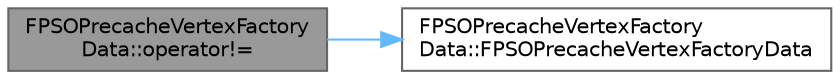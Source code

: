 digraph "FPSOPrecacheVertexFactoryData::operator!="
{
 // INTERACTIVE_SVG=YES
 // LATEX_PDF_SIZE
  bgcolor="transparent";
  edge [fontname=Helvetica,fontsize=10,labelfontname=Helvetica,labelfontsize=10];
  node [fontname=Helvetica,fontsize=10,shape=box,height=0.2,width=0.4];
  rankdir="LR";
  Node1 [id="Node000001",label="FPSOPrecacheVertexFactory\lData::operator!=",height=0.2,width=0.4,color="gray40", fillcolor="grey60", style="filled", fontcolor="black",tooltip=" "];
  Node1 -> Node2 [id="edge1_Node000001_Node000002",color="steelblue1",style="solid",tooltip=" "];
  Node2 [id="Node000002",label="FPSOPrecacheVertexFactory\lData::FPSOPrecacheVertexFactoryData",height=0.2,width=0.4,color="grey40", fillcolor="white", style="filled",URL="$d8/dee/structFPSOPrecacheVertexFactoryData.html#a807263447dfae6b35be28e1568748e86",tooltip=" "];
}
